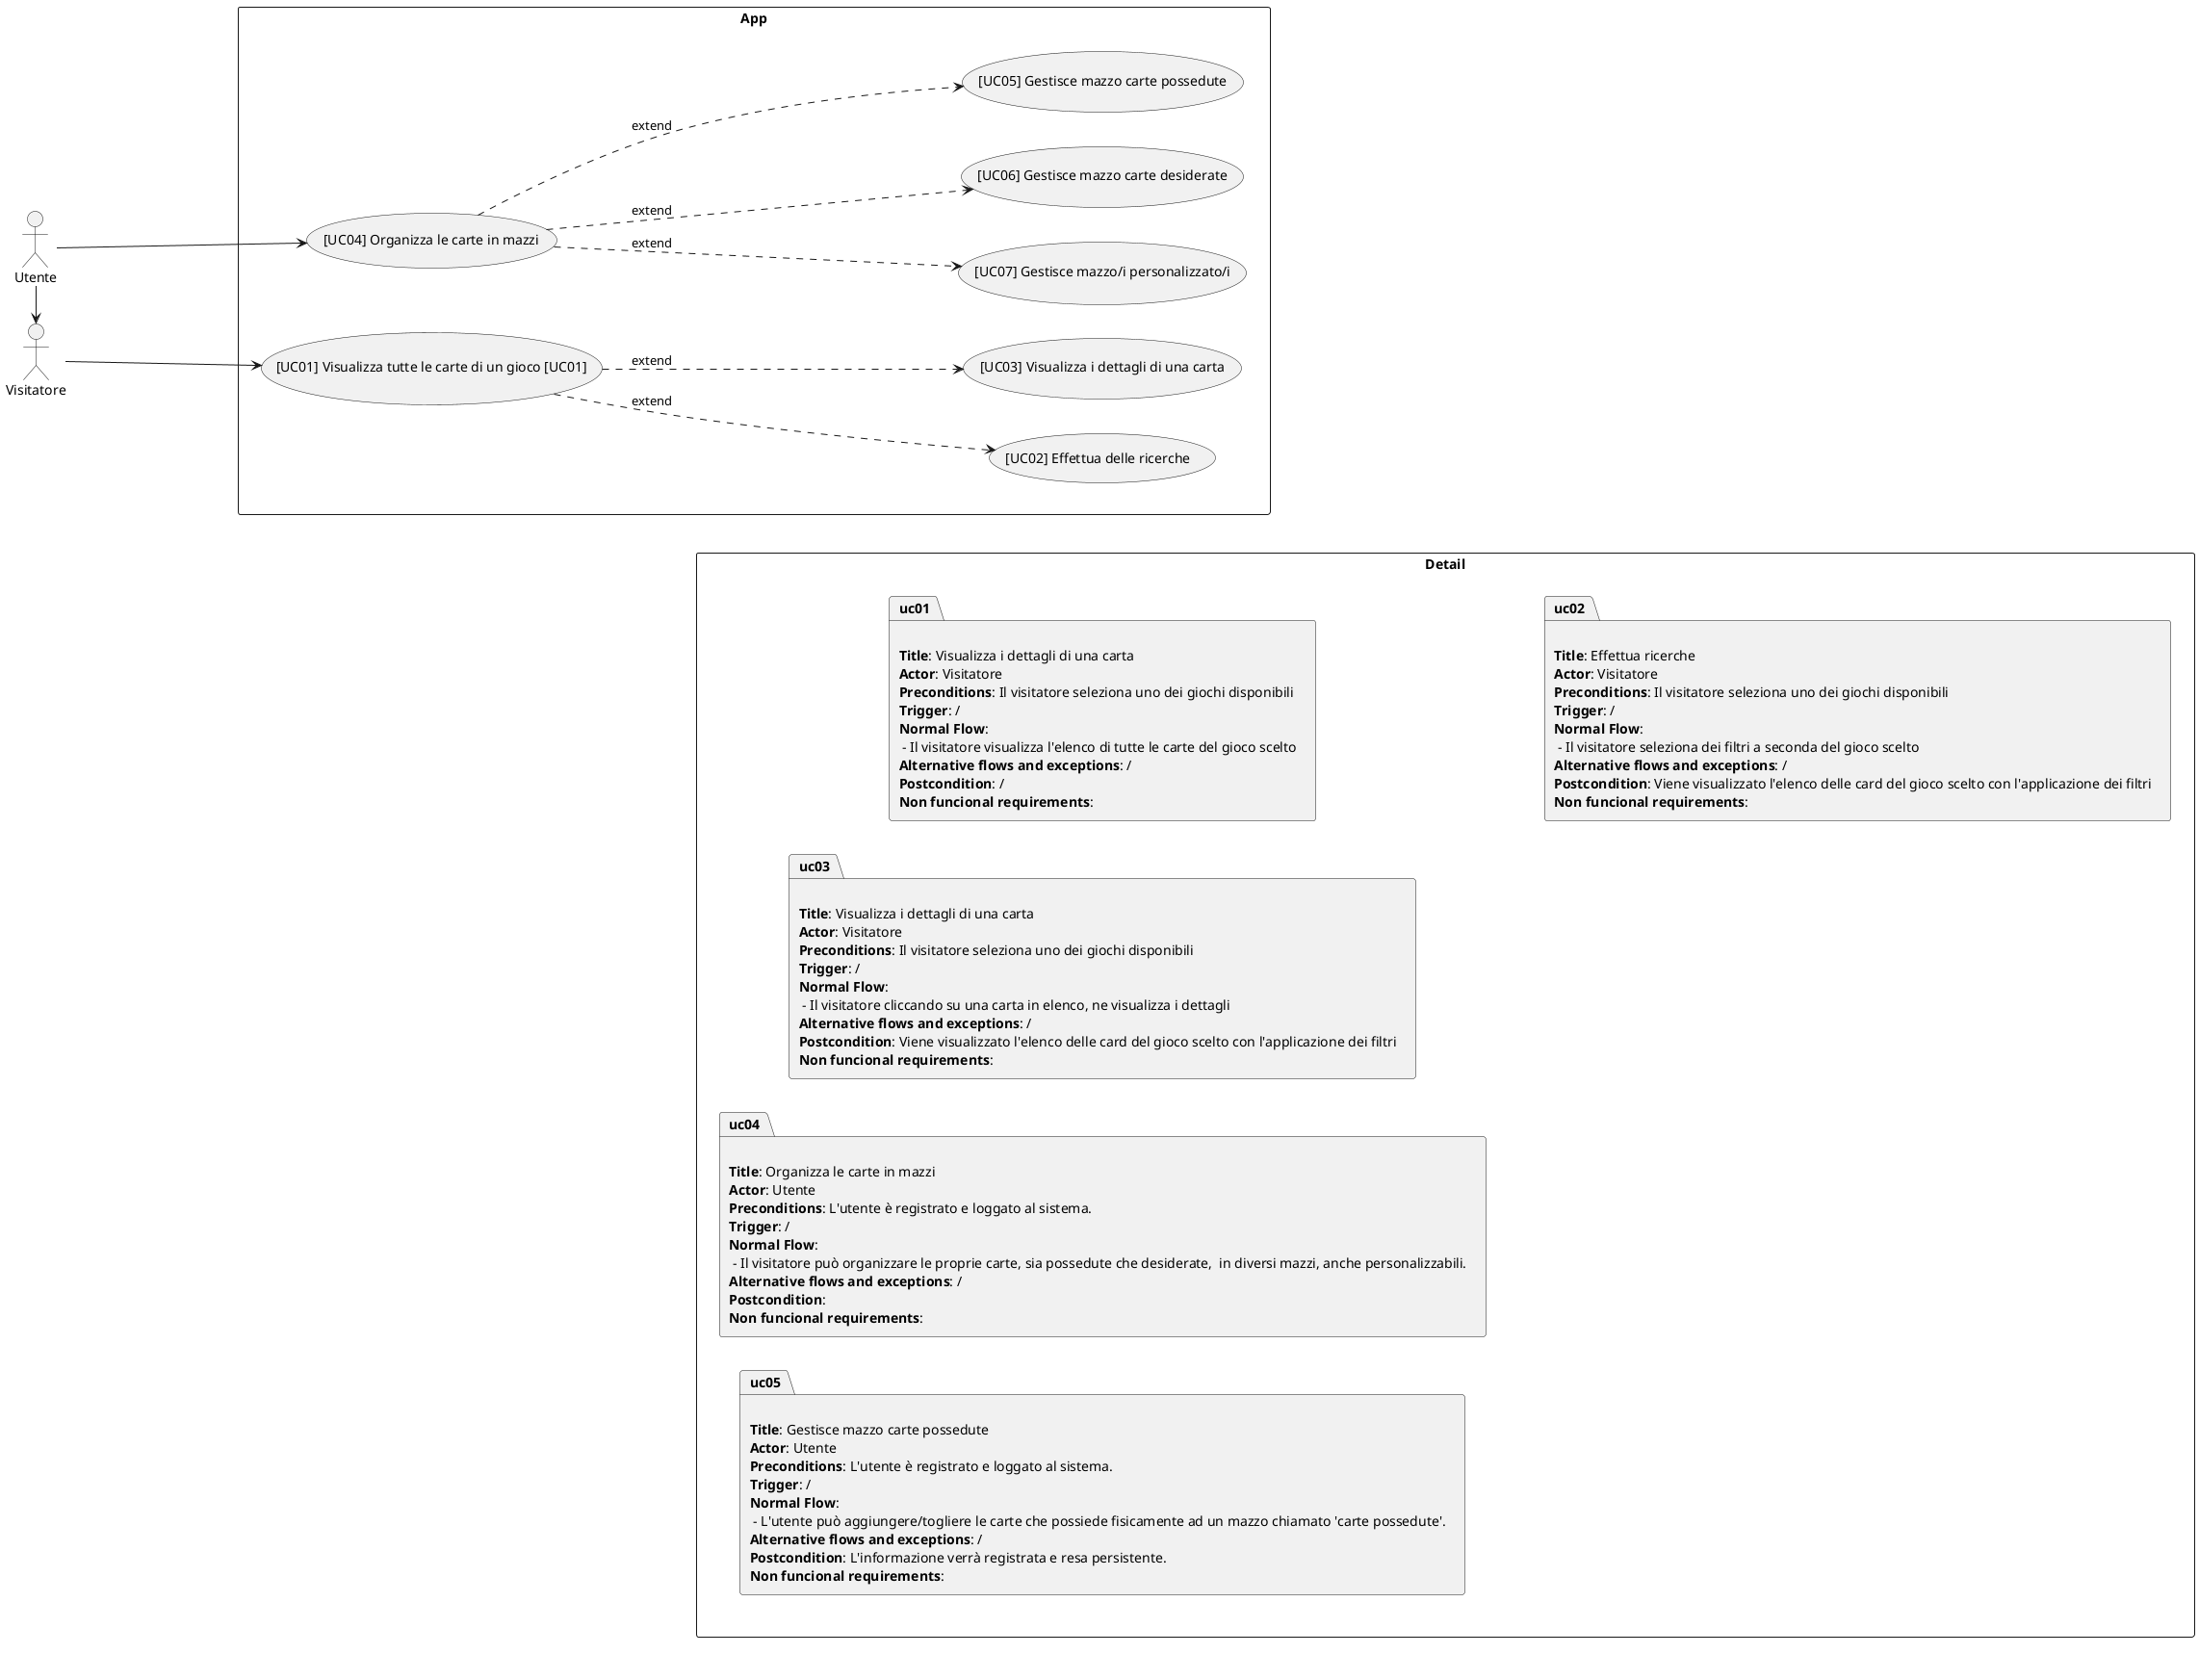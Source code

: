 @startuml
left to right direction




actor Utente as U
actor Visitatore as  V

'U --down--> V

App -d[hidden]-> Detail



rectangle Detail {
package  uc01 [

**Title**: Visualizza i dettagli di una carta
**Actor**: Visitatore
**Preconditions**: Il visitatore seleziona uno dei giochi disponibili
**Trigger**: /
**Normal Flow**:
 - Il visitatore visualizza l'elenco di tutte le carte del gioco scelto
**Alternative flows and exceptions**: /
**Postcondition**: /
**Non funcional requirements**:
]

package  uc02 [

**Title**: Effettua ricerche
**Actor**: Visitatore
**Preconditions**: Il visitatore seleziona uno dei giochi disponibili
**Trigger**: /
**Normal Flow**:
 - Il visitatore seleziona dei filtri a seconda del gioco scelto
**Alternative flows and exceptions**: /
**Postcondition**: Viene visualizzato l'elenco delle card del gioco scelto con l'applicazione dei filtri
**Non funcional requirements**:
]

package  uc03 [

**Title**: Visualizza i dettagli di una carta
**Actor**: Visitatore
**Preconditions**: Il visitatore seleziona uno dei giochi disponibili
**Trigger**: /
**Normal Flow**:
 - Il visitatore cliccando su una carta in elenco, ne visualizza i dettagli
**Alternative flows and exceptions**: /
**Postcondition**: Viene visualizzato l'elenco delle card del gioco scelto con l'applicazione dei filtri
**Non funcional requirements**:
]

package  uc04 [

**Title**: Organizza le carte in mazzi
**Actor**: Utente
**Preconditions**: L'utente è registrato e loggato al sistema.
**Trigger**: /
**Normal Flow**:
 - Il visitatore può organizzare le proprie carte, sia possedute che desiderate,  in diversi mazzi, anche personalizzabili.
**Alternative flows and exceptions**: /
**Postcondition**:
**Non funcional requirements**:
]

package  uc05 [

**Title**: Gestisce mazzo carte possedute
**Actor**: Utente
**Preconditions**: L'utente è registrato e loggato al sistema.
**Trigger**: /
**Normal Flow**:
 - L'utente può aggiungere/togliere le carte che possiede fisicamente ad un mazzo chiamato 'carte possedute'.
**Alternative flows and exceptions**: /
**Postcondition**: L'informazione verrà registrata e resa persistente.
**Non funcional requirements**:
]


}

rectangle App {
 ([UC04] Organizza le carte in mazzi) as zUC1
 ([UC07] Gestisce mazzo/i personalizzato/i) as zUC2
  ([UC06] Gestisce mazzo carte desiderate) as zUC3
  ([UC05] Gestisce mazzo carte possedute) as zUC4
  ([UC01] Visualizza tutte le carte di un gioco [UC01]) as zUC5
  ([UC02] Effettua delle ricerche ) as zUC6
  ([UC03] Visualizza i dettagli di una carta) as zUC7
}
U  -> V
U ----> zUC1
V ----> zUC5
(zUC1) ..> (zUC4) : extend
(zUC1) ..> (zUC2) : extend
(zUC1) ..> (zUC3) : extend
(zUC5) ..> (zUC6) : extend
(zUC5) ..> (zUC7) : extend

uc01 -d[hidden]-> uc02
uc01 -l[hidden]-> uc03



@enduml